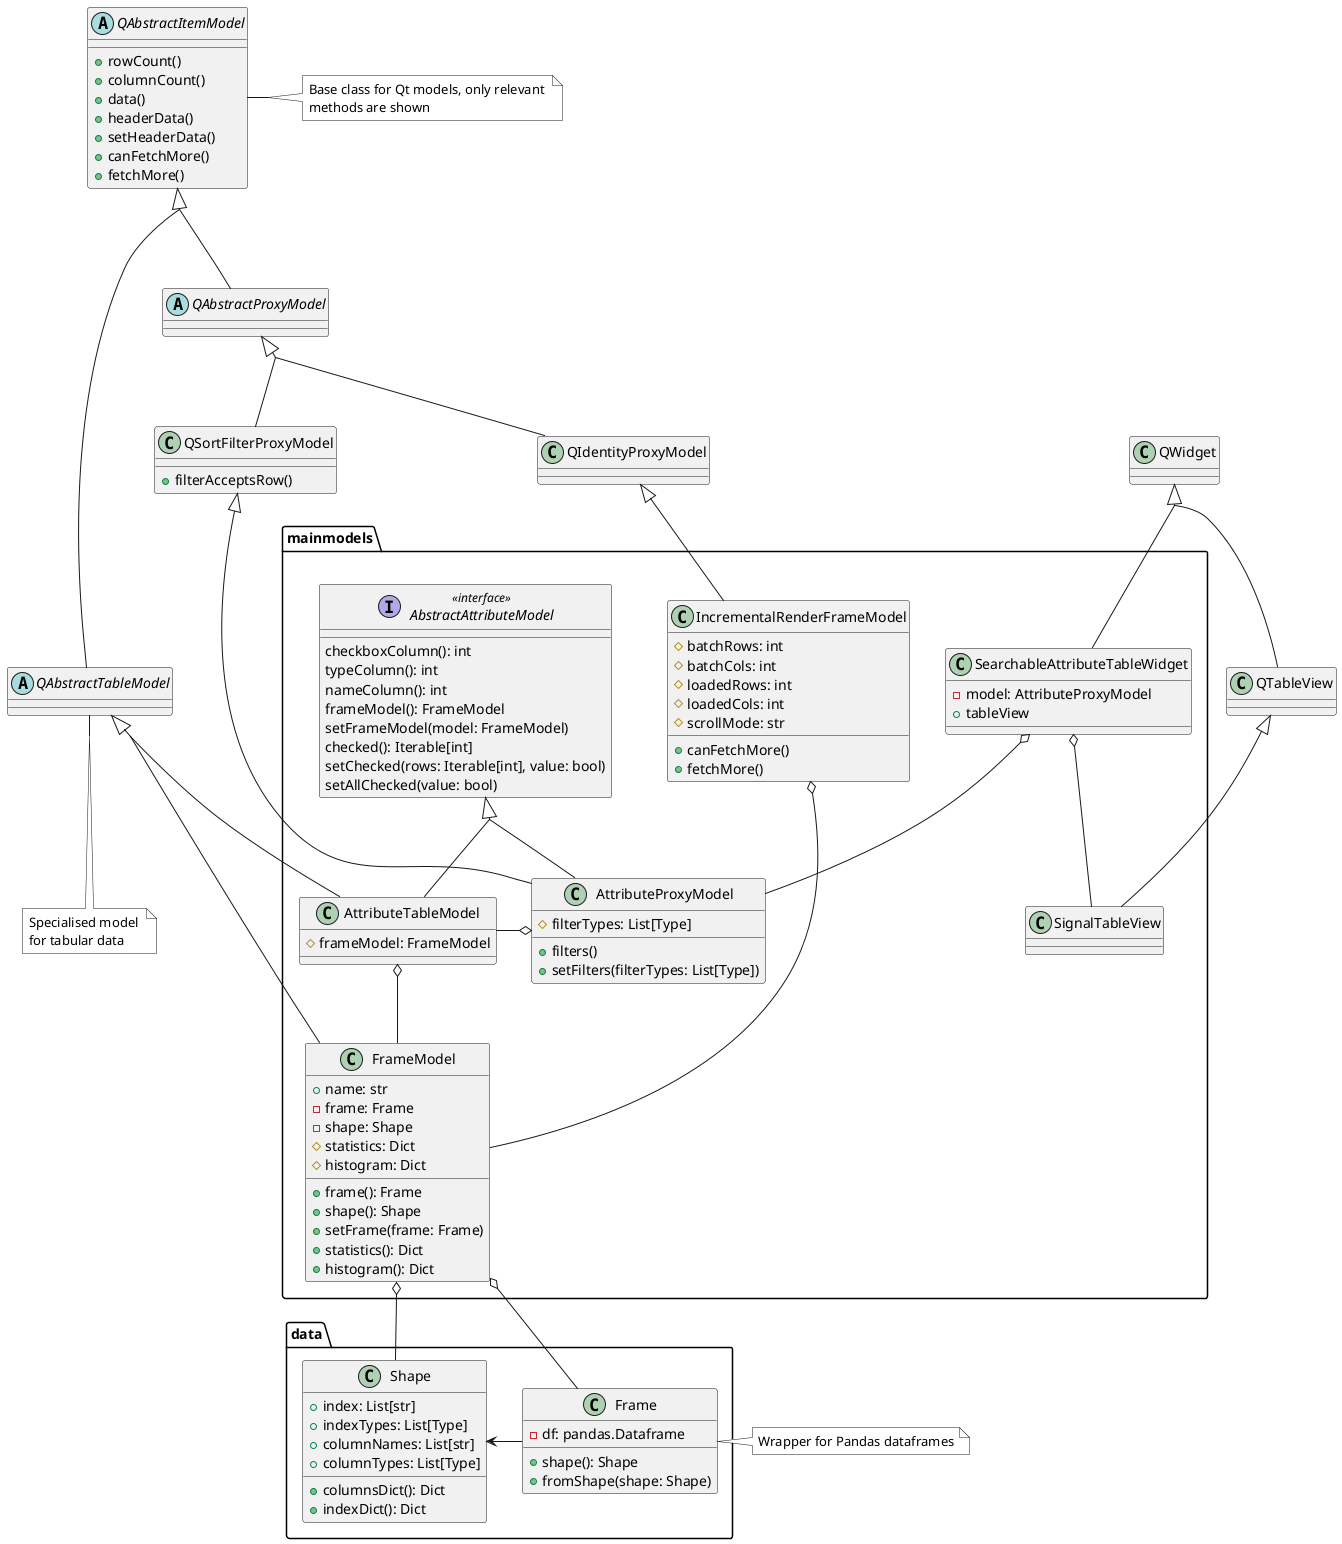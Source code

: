 @startuml models
!define COMMENT(x) <color:grey>x</color>
skinparam groupInheritance 2

abstract class QAbstractItemModel {
  + rowCount()
  + columnCount()
  + data()
  + headerData()
  + setHeaderData()
  + canFetchMore()
  + fetchMore()
}
note right of QAbstractItemModel #white
Base class for Qt models, only relevant 
methods are shown
endnote

abstract class QAbstractTableModel

note bottom of QAbstractTableModel #white
Specialised model 
for tabular data
endnote

abstract class QAbstractProxyModel
class QSortFilterProxyModel {
  + filterAcceptsRow()
}
class QIdentityProxyModel
class QWidget
class QTableView
QWidget <|-- QTableView
QAbstractItemModel <|-- QAbstractProxyModel
QAbstractItemModel <|---- QAbstractTableModel
QAbstractProxyModel <|-- QSortFilterProxyModel 
QAbstractProxyModel <|-- QIdentityProxyModel

package data {
  class Shape {
    + index: List[str]
    + indexTypes: List[Type]
    + columnNames: List[str]
    + columnTypes: List[Type]
    + columnsDict(): Dict
    + indexDict(): Dict
  }

  class Frame {
    - df: pandas.Dataframe
    + shape(): Shape
    + fromShape(shape: Shape)
  }
}

Frame -> Shape
note right of Frame #white
Wrapper for Pandas dataframes
endnote

package mainmodels {
class FrameModel {
  + name: str
  - frame: Frame
  - shape: Shape
  # statistics: Dict
  # histogram: Dict

  + frame(): Frame
  + shape(): Shape
  + setFrame(frame: Frame)
  + statistics(): Dict
  + histogram(): Dict
}

QAbstractTableModel <|-- FrameModel
FrameModel o-- Frame
FrameModel o-- Shape

class IncrementalRenderFrameModel {
  # batchRows: int
  # batchCols: int
  # loadedRows: int
  # loadedCols: int
  # scrollMode: str
  + canFetchMore()
  + fetchMore()
}
QIdentityProxyModel <|-- IncrementalRenderFrameModel
IncrementalRenderFrameModel o--- FrameModel

interface AbstractAttributeModel <<interface>> {
  checkboxColumn(): int
  typeColumn(): int
  nameColumn(): int
  frameModel(): FrameModel
  setFrameModel(model: FrameModel)
  checked(): Iterable[int]
  setChecked(rows: Iterable[int], value: bool)
  setAllChecked(value: bool)
}

class AttributeTableModel {
  # frameModel: FrameModel
}
QAbstractTableModel <|-- AttributeTableModel
AbstractAttributeModel <|-- AttributeTableModel
AttributeTableModel o-- FrameModel

class AttributeProxyModel {
  # filterTypes: List[Type]
  + filters()
  + setFilters(filterTypes: List[Type])
}
QSortFilterProxyModel <|-- AttributeProxyModel
AbstractAttributeModel <|-- AttributeProxyModel
AttributeProxyModel o- AttributeTableModel


class SearchableAttributeTableWidget {
  - model: AttributeProxyModel
  + tableView
}
QWidget <|-- SearchableAttributeTableWidget
SearchableAttributeTableWidget o-- AttributeProxyModel
SearchableAttributeTableWidget o-- SignalTableView

class SignalTableView
QTableView <|-- SignalTableView
}

@enduml


@startuml workbench

package workbench {

class WorkbenchModel {
  - workbench: List[FrameModel]
  - nameToIndex: Dict[str, int]
  + modelList(): List[FrameModel]
  + modelDict(): Dict[str, FrameModel]
  + names(): List[str]
  + getDataframeModelByIndex(index: int): FrameModel
  + getDataframeModelByName(name: str): FrameModel
  + setDataframeByName(name: str, value: Frame)
}

class WorkbenchView {
  # editable: bool
  + mousePressEvent(event)
  + mouseMoveEvent(event)
  + mouseReleaseEvent(event)
  + contextMenuEvent(event)
} 
}

class FrameModel {
  + name: str
  - frame: Frame
}

class Frame {
    - df: pandas.Dataframe
    + shape(): Shape
    + fromShape(shape: Shape)
}

abstract class QAbstractTableModel

QAbstractTableModel <|-- WorkbenchModel
QTableView <|-- WorkbenchView
FrameModel o- Frame
WorkbenchModel *-- FrameModel

@enduml